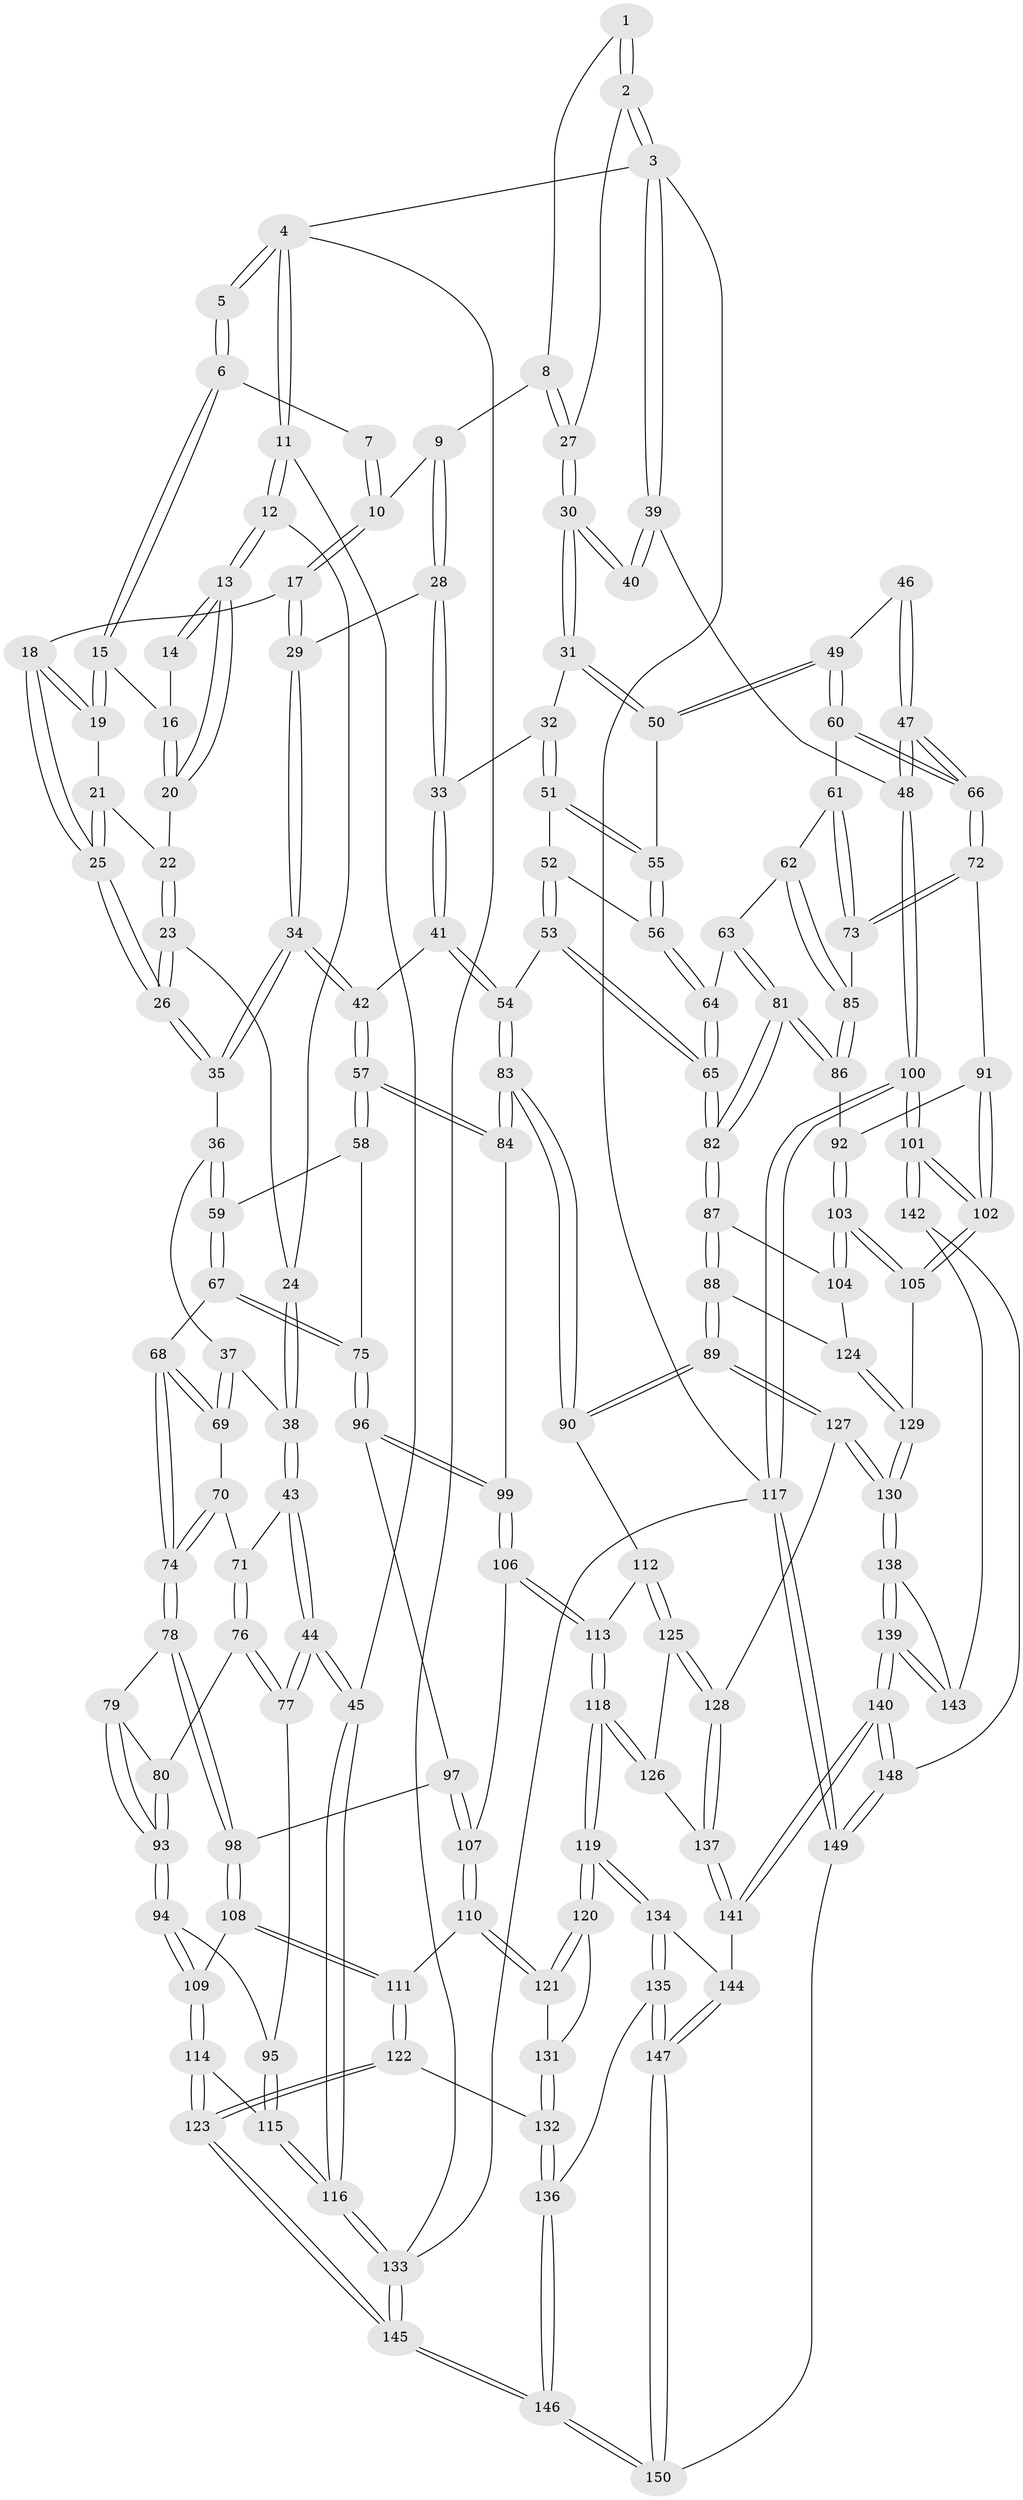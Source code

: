 // coarse degree distribution, {3: 0.5333333333333333, 4: 0.22666666666666666, 2: 0.14666666666666667, 5: 0.08, 6: 0.013333333333333334}
// Generated by graph-tools (version 1.1) at 2025/54/03/04/25 22:54:33]
// undirected, 150 vertices, 372 edges
graph export_dot {
  node [color=gray90,style=filled];
  1 [pos="+0.7321236235127887+0"];
  2 [pos="+1+0"];
  3 [pos="+1+0"];
  4 [pos="+0+0"];
  5 [pos="+0.1450786881795834+0"];
  6 [pos="+0.33443540286748324+0"];
  7 [pos="+0.47259473392827167+0"];
  8 [pos="+0.6929681821158981+0.05853074003624636"];
  9 [pos="+0.5682545644094895+0.10159381443010342"];
  10 [pos="+0.5363632313201292+0.09028975212861731"];
  11 [pos="+0+0.0693695308261515"];
  12 [pos="+0+0.12204788592455704"];
  13 [pos="+0+0.09123207319501568"];
  14 [pos="+0.11487916236154859+0.01691101973031641"];
  15 [pos="+0.3238996266731362+0"];
  16 [pos="+0.1473841509689959+0.05222962185853915"];
  17 [pos="+0.416577132318066+0.14840154733605926"];
  18 [pos="+0.35604526435190137+0.11740354934931656"];
  19 [pos="+0.32545996968048463+0.0005146703257231916"];
  20 [pos="+0.1523775838180979+0.08751958968890312"];
  21 [pos="+0.1712053062761744+0.09970146461213199"];
  22 [pos="+0.1594745463053989+0.09597377340022602"];
  23 [pos="+0.07646425810234878+0.21312868542967078"];
  24 [pos="+0.05925630689725391+0.21755713150363845"];
  25 [pos="+0.2510904833356296+0.2128607129901016"];
  26 [pos="+0.2457211798400634+0.2245038994256279"];
  27 [pos="+0.7765089914824096+0.18317140440305943"];
  28 [pos="+0.5909590976693826+0.22314258471737064"];
  29 [pos="+0.45235368223208017+0.23758870748102315"];
  30 [pos="+0.7860220545749258+0.23297474167102497"];
  31 [pos="+0.7762681037464093+0.2431604762283125"];
  32 [pos="+0.7323204320021186+0.2661997555858321"];
  33 [pos="+0.6311838210502213+0.2549287191724488"];
  34 [pos="+0.4292480809686567+0.36301791001942507"];
  35 [pos="+0.2613306003671075+0.3163101008885332"];
  36 [pos="+0.20398727367956085+0.38026387363880637"];
  37 [pos="+0.12689381029919575+0.4004332373701422"];
  38 [pos="+0.10231646673573391+0.39842495816271756"];
  39 [pos="+1+0.14976366253370926"];
  40 [pos="+0.8206124270547347+0.2371214618907404"];
  41 [pos="+0.4739257800904061+0.4237324152306169"];
  42 [pos="+0.46678391471074293+0.42253322014653694"];
  43 [pos="+0.0816484156674366+0.41042080183326085"];
  44 [pos="+0+0.5006887366996932"];
  45 [pos="+0+0.5009074790309401"];
  46 [pos="+0.8917701379084774+0.3380316894782901"];
  47 [pos="+1+0.4762312174326297"];
  48 [pos="+1+0.4801092263080542"];
  49 [pos="+0.8671260040736953+0.4505996489898802"];
  50 [pos="+0.8262544387733888+0.4340658459685599"];
  51 [pos="+0.7011788188530393+0.34702976645025047"];
  52 [pos="+0.6744972839619943+0.40334713940882166"];
  53 [pos="+0.6113436774250468+0.46536454558589874"];
  54 [pos="+0.5382347274709908+0.4586009389231253"];
  55 [pos="+0.7954988394512266+0.4521663956585857"];
  56 [pos="+0.7801530937197513+0.4639737448954923"];
  57 [pos="+0.4054670148243829+0.49373669893908784"];
  58 [pos="+0.3024893794911425+0.4926925437817323"];
  59 [pos="+0.26717737778031214+0.47768240635541337"];
  60 [pos="+0.8858587161799533+0.46345911208895607"];
  61 [pos="+0.8687873513628741+0.49166428865730005"];
  62 [pos="+0.826984458896303+0.5450002168660019"];
  63 [pos="+0.8017289385982098+0.5318188352429873"];
  64 [pos="+0.7775987242037518+0.47086918380030124"];
  65 [pos="+0.6776999718102329+0.5447516822817886"];
  66 [pos="+1+0.4772256959759784"];
  67 [pos="+0.20946220876806035+0.5408340532092509"];
  68 [pos="+0.19019954545534593+0.549072739025768"];
  69 [pos="+0.1521137237894072+0.4695353978233044"];
  70 [pos="+0.12774567459957428+0.5385074742313624"];
  71 [pos="+0.10966108225101888+0.535883450413517"];
  72 [pos="+0.8972562392085934+0.5779870145887154"];
  73 [pos="+0.8839461948944551+0.5691533117857607"];
  74 [pos="+0.18187712147098037+0.5645060567921893"];
  75 [pos="+0.2740197523972926+0.5736727334189031"];
  76 [pos="+0.09150164567123768+0.5616011257874955"];
  77 [pos="+0+0.5289171658236067"];
  78 [pos="+0.17867673867599487+0.5811415925355539"];
  79 [pos="+0.14584836591552752+0.5843036806107405"];
  80 [pos="+0.10189351368580403+0.575883749394221"];
  81 [pos="+0.6988556797658241+0.5748602357382069"];
  82 [pos="+0.6884065269986992+0.5767727141153838"];
  83 [pos="+0.5402069661776462+0.6431465242473816"];
  84 [pos="+0.39680695028866025+0.5705767292520647"];
  85 [pos="+0.827402701800042+0.5466375521799812"];
  86 [pos="+0.8181247631531311+0.5859232702573017"];
  87 [pos="+0.6849055324460291+0.6071860523428528"];
  88 [pos="+0.6161020683947597+0.6678949089959726"];
  89 [pos="+0.5999844416404321+0.6743745280399593"];
  90 [pos="+0.5458153232594061+0.6559048207075473"];
  91 [pos="+0.8935773920031242+0.5875462081620488"];
  92 [pos="+0.8220522660493941+0.600340574177319"];
  93 [pos="+0.07614903615550886+0.6564236332557406"];
  94 [pos="+0.07557632623685208+0.657569360454408"];
  95 [pos="+0.07430781939127583+0.6575728303288169"];
  96 [pos="+0.2757343455911624+0.5798961781539238"];
  97 [pos="+0.26122137345183083+0.6062386302562554"];
  98 [pos="+0.18224285828199022+0.591520322722221"];
  99 [pos="+0.3814660185793805+0.6006457981452706"];
  100 [pos="+1+0.9394822177066736"];
  101 [pos="+1+0.9114084091836507"];
  102 [pos="+0.891416291105382+0.7494151862799368"];
  103 [pos="+0.8158999303555351+0.6967174240101746"];
  104 [pos="+0.77187884983395+0.6765514724444973"];
  105 [pos="+0.8500596616287305+0.7343008168360639"];
  106 [pos="+0.3732414506418735+0.6481483109911852"];
  107 [pos="+0.27339614545405033+0.660737908441437"];
  108 [pos="+0.17603871401729898+0.6704629680775039"];
  109 [pos="+0.0980301730349968+0.668355080169979"];
  110 [pos="+0.2367292806537657+0.6961760275701765"];
  111 [pos="+0.19388259807005362+0.6896148809117214"];
  112 [pos="+0.4924812172273025+0.6942861512105842"];
  113 [pos="+0.37917500910253593+0.6615350764680593"];
  114 [pos="+0.1084689740029281+0.8341384190940185"];
  115 [pos="+0+0.8121727184802562"];
  116 [pos="+0+0.848953501681914"];
  117 [pos="+1+1"];
  118 [pos="+0.3571812366327102+0.802903367664282"];
  119 [pos="+0.3540025187085175+0.8067043204285154"];
  120 [pos="+0.3049913368488753+0.776846975546293"];
  121 [pos="+0.24929133872243234+0.7173414333977942"];
  122 [pos="+0.12111476181355492+0.8378111251303575"];
  123 [pos="+0.11828028628076265+0.838090864280777"];
  124 [pos="+0.6888371875195937+0.7338794232190722"];
  125 [pos="+0.4815539757032425+0.7485656402750018"];
  126 [pos="+0.4088194469624907+0.7892109098107657"];
  127 [pos="+0.5961387041357752+0.7826348123254766"];
  128 [pos="+0.5381033645615343+0.8050492952332228"];
  129 [pos="+0.7071484408492538+0.8080254570428554"];
  130 [pos="+0.6766394948465746+0.8473230749117726"];
  131 [pos="+0.20266167200376278+0.8030700515978995"];
  132 [pos="+0.13976182134837012+0.8438740317987319"];
  133 [pos="+0+1"];
  134 [pos="+0.3531367220991156+0.8159770150009573"];
  135 [pos="+0.2583948799497042+0.8951906193118497"];
  136 [pos="+0.22799291732039553+0.9038465081377751"];
  137 [pos="+0.5199837779180411+0.8413078167866225"];
  138 [pos="+0.6768070486261427+0.8500021111996044"];
  139 [pos="+0.6124603041222539+0.9998986539791845"];
  140 [pos="+0.6105452599440124+1"];
  141 [pos="+0.5146509953654481+0.8745418930099027"];
  142 [pos="+0.8662461696142935+0.9128439731437215"];
  143 [pos="+0.8243553974328884+0.9058603098041406"];
  144 [pos="+0.40627963559057584+0.8888504967195399"];
  145 [pos="+0+1"];
  146 [pos="+0.16080889897230258+1"];
  147 [pos="+0.40424782945947657+1"];
  148 [pos="+0.6050426023090245+1"];
  149 [pos="+0.5730540905552302+1"];
  150 [pos="+0.44799227346528664+1"];
  1 -- 2;
  1 -- 2;
  1 -- 8;
  2 -- 3;
  2 -- 3;
  2 -- 27;
  3 -- 4;
  3 -- 39;
  3 -- 39;
  3 -- 117;
  4 -- 5;
  4 -- 5;
  4 -- 11;
  4 -- 11;
  4 -- 133;
  5 -- 6;
  5 -- 6;
  6 -- 7;
  6 -- 15;
  6 -- 15;
  7 -- 10;
  7 -- 10;
  8 -- 9;
  8 -- 27;
  8 -- 27;
  9 -- 10;
  9 -- 28;
  9 -- 28;
  10 -- 17;
  10 -- 17;
  11 -- 12;
  11 -- 12;
  11 -- 45;
  12 -- 13;
  12 -- 13;
  12 -- 24;
  13 -- 14;
  13 -- 14;
  13 -- 20;
  13 -- 20;
  14 -- 16;
  15 -- 16;
  15 -- 19;
  15 -- 19;
  16 -- 20;
  16 -- 20;
  17 -- 18;
  17 -- 29;
  17 -- 29;
  18 -- 19;
  18 -- 19;
  18 -- 25;
  18 -- 25;
  19 -- 21;
  20 -- 22;
  21 -- 22;
  21 -- 25;
  21 -- 25;
  22 -- 23;
  22 -- 23;
  23 -- 24;
  23 -- 26;
  23 -- 26;
  24 -- 38;
  24 -- 38;
  25 -- 26;
  25 -- 26;
  26 -- 35;
  26 -- 35;
  27 -- 30;
  27 -- 30;
  28 -- 29;
  28 -- 33;
  28 -- 33;
  29 -- 34;
  29 -- 34;
  30 -- 31;
  30 -- 31;
  30 -- 40;
  30 -- 40;
  31 -- 32;
  31 -- 50;
  31 -- 50;
  32 -- 33;
  32 -- 51;
  32 -- 51;
  33 -- 41;
  33 -- 41;
  34 -- 35;
  34 -- 35;
  34 -- 42;
  34 -- 42;
  35 -- 36;
  36 -- 37;
  36 -- 59;
  36 -- 59;
  37 -- 38;
  37 -- 69;
  37 -- 69;
  38 -- 43;
  38 -- 43;
  39 -- 40;
  39 -- 40;
  39 -- 48;
  41 -- 42;
  41 -- 54;
  41 -- 54;
  42 -- 57;
  42 -- 57;
  43 -- 44;
  43 -- 44;
  43 -- 71;
  44 -- 45;
  44 -- 45;
  44 -- 77;
  44 -- 77;
  45 -- 116;
  45 -- 116;
  46 -- 47;
  46 -- 47;
  46 -- 49;
  47 -- 48;
  47 -- 48;
  47 -- 66;
  47 -- 66;
  48 -- 100;
  48 -- 100;
  49 -- 50;
  49 -- 50;
  49 -- 60;
  49 -- 60;
  50 -- 55;
  51 -- 52;
  51 -- 55;
  51 -- 55;
  52 -- 53;
  52 -- 53;
  52 -- 56;
  53 -- 54;
  53 -- 65;
  53 -- 65;
  54 -- 83;
  54 -- 83;
  55 -- 56;
  55 -- 56;
  56 -- 64;
  56 -- 64;
  57 -- 58;
  57 -- 58;
  57 -- 84;
  57 -- 84;
  58 -- 59;
  58 -- 75;
  59 -- 67;
  59 -- 67;
  60 -- 61;
  60 -- 66;
  60 -- 66;
  61 -- 62;
  61 -- 73;
  61 -- 73;
  62 -- 63;
  62 -- 85;
  62 -- 85;
  63 -- 64;
  63 -- 81;
  63 -- 81;
  64 -- 65;
  64 -- 65;
  65 -- 82;
  65 -- 82;
  66 -- 72;
  66 -- 72;
  67 -- 68;
  67 -- 75;
  67 -- 75;
  68 -- 69;
  68 -- 69;
  68 -- 74;
  68 -- 74;
  69 -- 70;
  70 -- 71;
  70 -- 74;
  70 -- 74;
  71 -- 76;
  71 -- 76;
  72 -- 73;
  72 -- 73;
  72 -- 91;
  73 -- 85;
  74 -- 78;
  74 -- 78;
  75 -- 96;
  75 -- 96;
  76 -- 77;
  76 -- 77;
  76 -- 80;
  77 -- 95;
  78 -- 79;
  78 -- 98;
  78 -- 98;
  79 -- 80;
  79 -- 93;
  79 -- 93;
  80 -- 93;
  80 -- 93;
  81 -- 82;
  81 -- 82;
  81 -- 86;
  81 -- 86;
  82 -- 87;
  82 -- 87;
  83 -- 84;
  83 -- 84;
  83 -- 90;
  83 -- 90;
  84 -- 99;
  85 -- 86;
  85 -- 86;
  86 -- 92;
  87 -- 88;
  87 -- 88;
  87 -- 104;
  88 -- 89;
  88 -- 89;
  88 -- 124;
  89 -- 90;
  89 -- 90;
  89 -- 127;
  89 -- 127;
  90 -- 112;
  91 -- 92;
  91 -- 102;
  91 -- 102;
  92 -- 103;
  92 -- 103;
  93 -- 94;
  93 -- 94;
  94 -- 95;
  94 -- 109;
  94 -- 109;
  95 -- 115;
  95 -- 115;
  96 -- 97;
  96 -- 99;
  96 -- 99;
  97 -- 98;
  97 -- 107;
  97 -- 107;
  98 -- 108;
  98 -- 108;
  99 -- 106;
  99 -- 106;
  100 -- 101;
  100 -- 101;
  100 -- 117;
  100 -- 117;
  101 -- 102;
  101 -- 102;
  101 -- 142;
  101 -- 142;
  102 -- 105;
  102 -- 105;
  103 -- 104;
  103 -- 104;
  103 -- 105;
  103 -- 105;
  104 -- 124;
  105 -- 129;
  106 -- 107;
  106 -- 113;
  106 -- 113;
  107 -- 110;
  107 -- 110;
  108 -- 109;
  108 -- 111;
  108 -- 111;
  109 -- 114;
  109 -- 114;
  110 -- 111;
  110 -- 121;
  110 -- 121;
  111 -- 122;
  111 -- 122;
  112 -- 113;
  112 -- 125;
  112 -- 125;
  113 -- 118;
  113 -- 118;
  114 -- 115;
  114 -- 123;
  114 -- 123;
  115 -- 116;
  115 -- 116;
  116 -- 133;
  116 -- 133;
  117 -- 149;
  117 -- 149;
  117 -- 133;
  118 -- 119;
  118 -- 119;
  118 -- 126;
  118 -- 126;
  119 -- 120;
  119 -- 120;
  119 -- 134;
  119 -- 134;
  120 -- 121;
  120 -- 121;
  120 -- 131;
  121 -- 131;
  122 -- 123;
  122 -- 123;
  122 -- 132;
  123 -- 145;
  123 -- 145;
  124 -- 129;
  124 -- 129;
  125 -- 126;
  125 -- 128;
  125 -- 128;
  126 -- 137;
  127 -- 128;
  127 -- 130;
  127 -- 130;
  128 -- 137;
  128 -- 137;
  129 -- 130;
  129 -- 130;
  130 -- 138;
  130 -- 138;
  131 -- 132;
  131 -- 132;
  132 -- 136;
  132 -- 136;
  133 -- 145;
  133 -- 145;
  134 -- 135;
  134 -- 135;
  134 -- 144;
  135 -- 136;
  135 -- 147;
  135 -- 147;
  136 -- 146;
  136 -- 146;
  137 -- 141;
  137 -- 141;
  138 -- 139;
  138 -- 139;
  138 -- 143;
  139 -- 140;
  139 -- 140;
  139 -- 143;
  139 -- 143;
  140 -- 141;
  140 -- 141;
  140 -- 148;
  140 -- 148;
  141 -- 144;
  142 -- 143;
  142 -- 148;
  144 -- 147;
  144 -- 147;
  145 -- 146;
  145 -- 146;
  146 -- 150;
  146 -- 150;
  147 -- 150;
  147 -- 150;
  148 -- 149;
  148 -- 149;
  149 -- 150;
}
